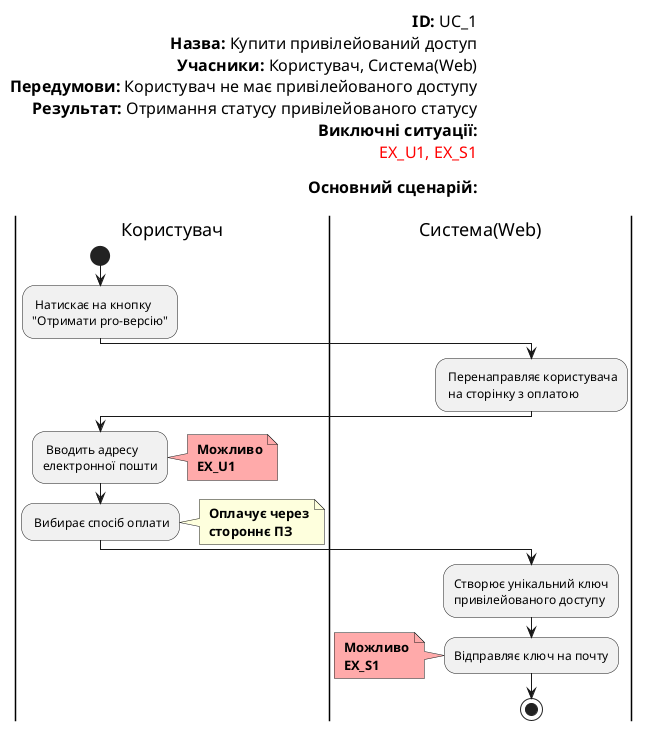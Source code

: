 @startuml

left header
<font color=000 size=16><b>ID:</b> UC_1
<font color=000 size=16><b>Назва:</b> Купити привілейований доступ
<font color=000 size=16><b>Учасники:</b> Користувач, Система(Web)
<font color=000 size=16><b>Передумови:</b> Користувач не має привілейованого доступу
<font color=000 size=16><b>Результат:</b> Отримання статусу привілейованого статусу
<font color=000 size=16><b>Виключні ситуації:</b>
<font color=red size=16>EX_U1, EX_S1

<font color=000 size=16><b>Основний сценарій:</b>

end header

|Користувач|
start
: Натискає на кнопку
"Отримати pro-версію";

|Система(Web)|
: Перенаправляє користувача
 на сторінку з оплатою;

|Користувач|
: Вводить адресу
електронної пошти;
note right #ffaaaa
<b> Можливо
<b> EX_U1
end note

: Вибирає спосіб оплати;
note right
<b> Оплачує через
<b> стороннє ПЗ
end note

|Система(Web)|
:Створює унікальний ключ
привілейованого доступу;

:Відправляє ключ на почту;
note left #ffaaaa
<b> Можливо
<b> EX_S1
end note
stop;

@enduml